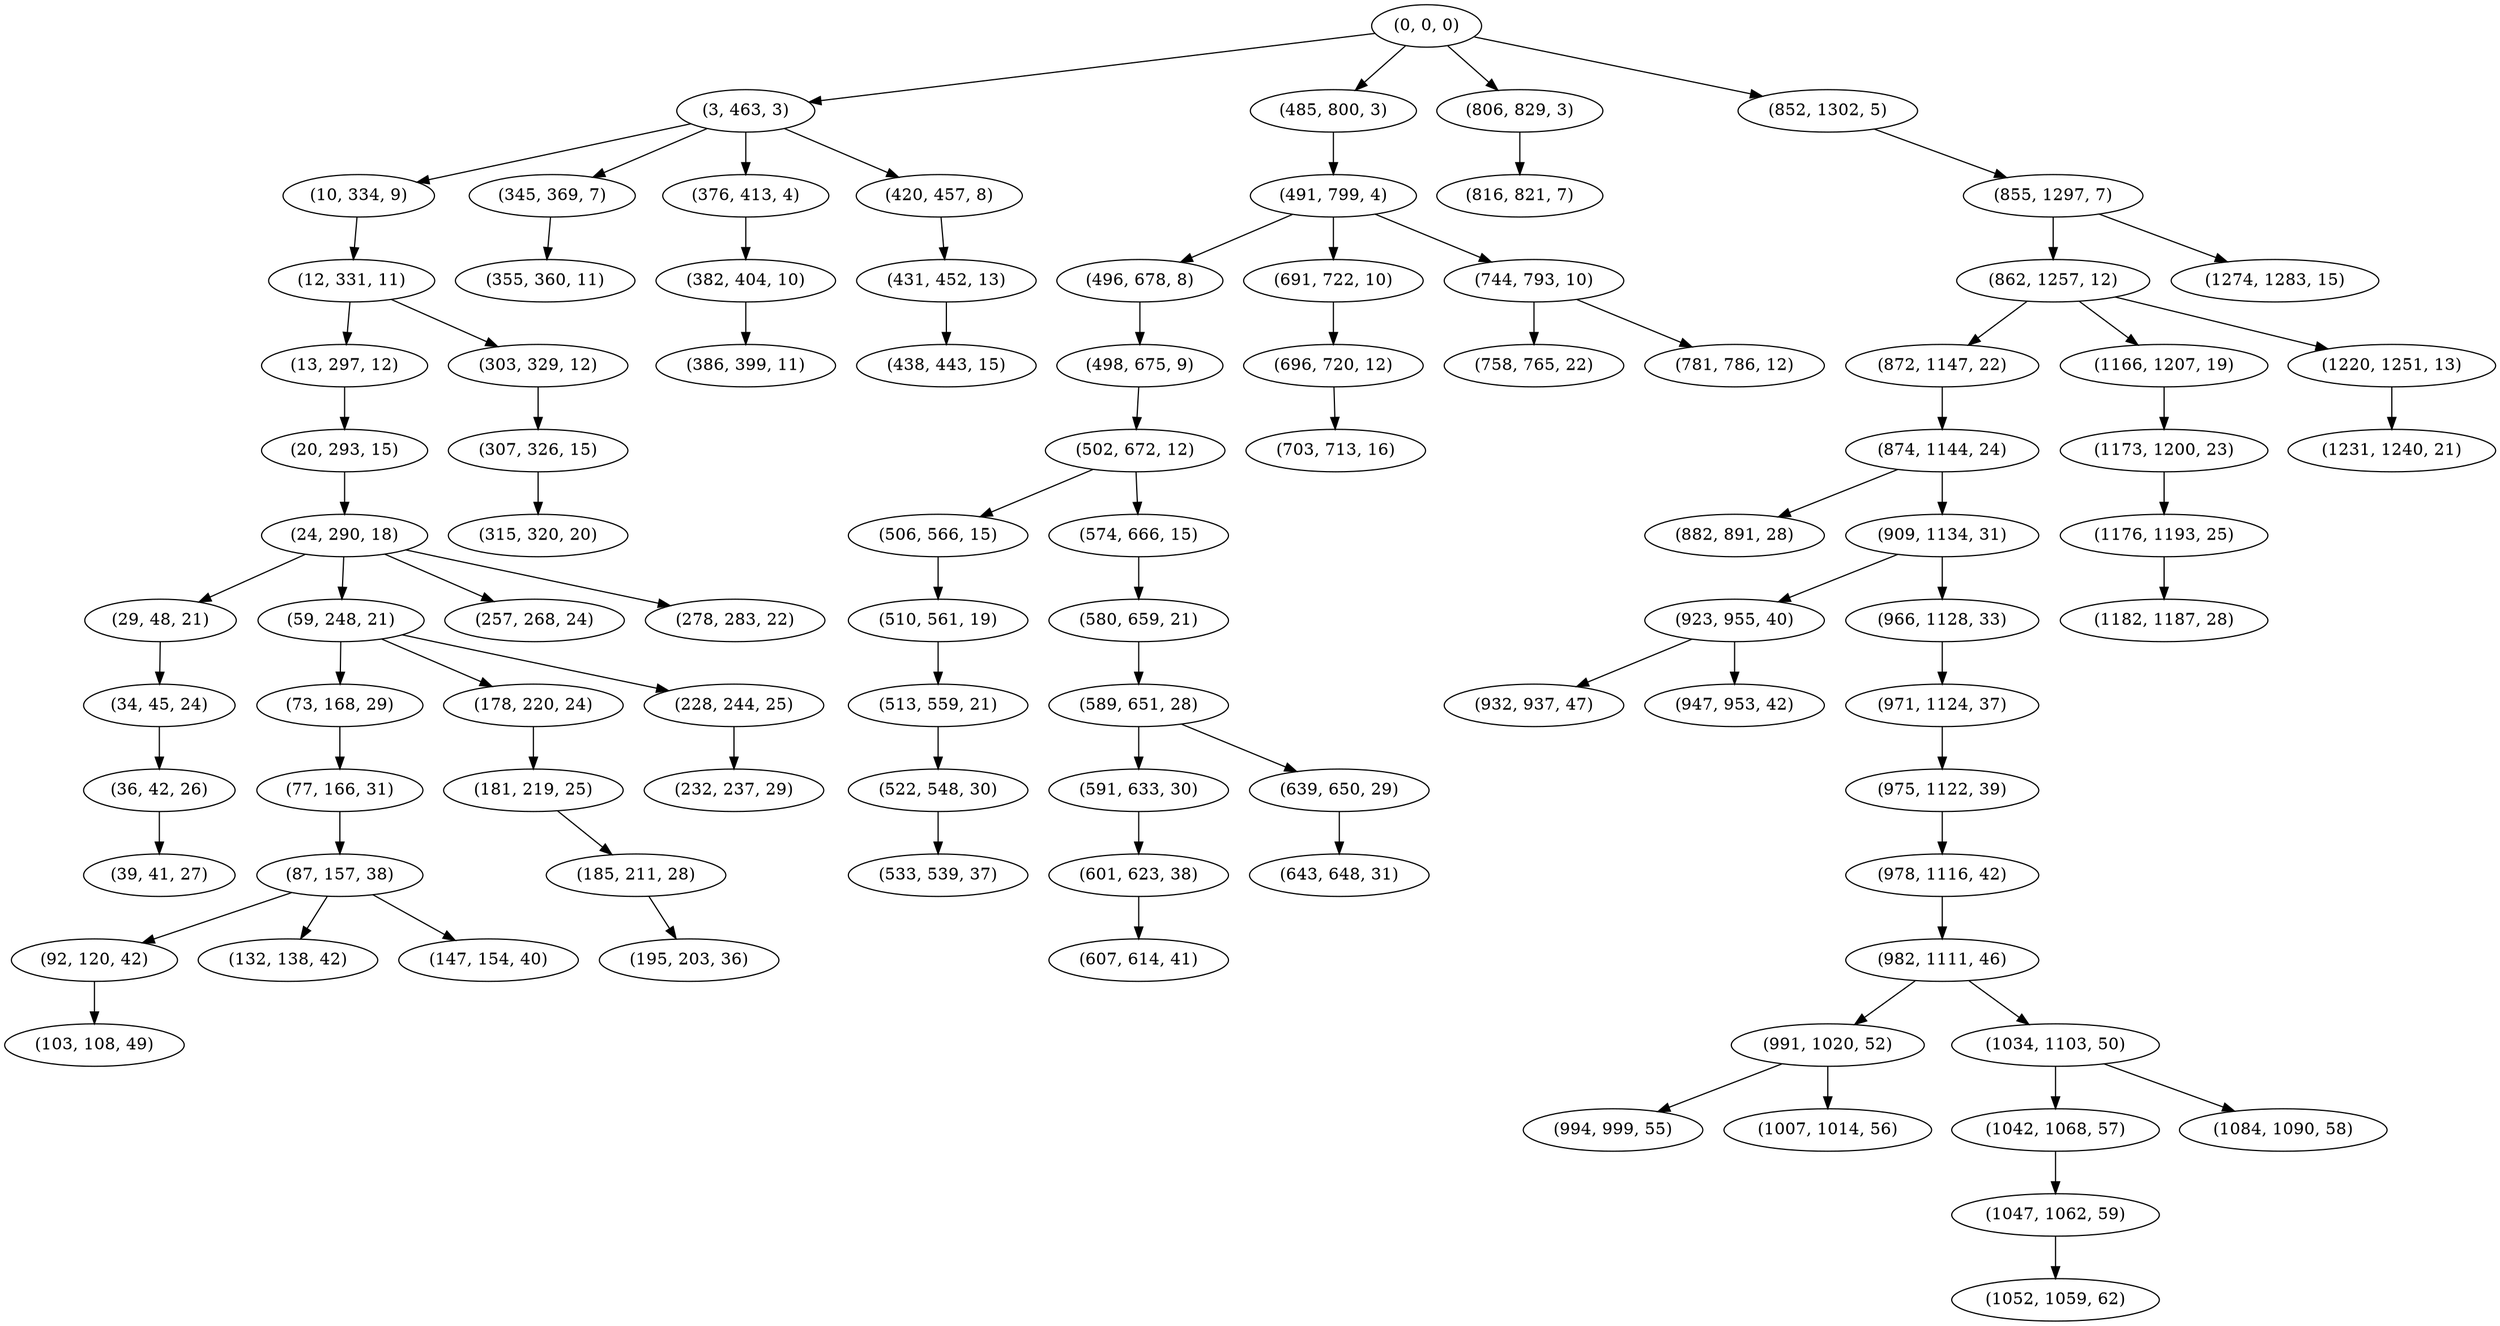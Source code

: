 digraph tree {
    "(0, 0, 0)";
    "(3, 463, 3)";
    "(10, 334, 9)";
    "(12, 331, 11)";
    "(13, 297, 12)";
    "(20, 293, 15)";
    "(24, 290, 18)";
    "(29, 48, 21)";
    "(34, 45, 24)";
    "(36, 42, 26)";
    "(39, 41, 27)";
    "(59, 248, 21)";
    "(73, 168, 29)";
    "(77, 166, 31)";
    "(87, 157, 38)";
    "(92, 120, 42)";
    "(103, 108, 49)";
    "(132, 138, 42)";
    "(147, 154, 40)";
    "(178, 220, 24)";
    "(181, 219, 25)";
    "(185, 211, 28)";
    "(195, 203, 36)";
    "(228, 244, 25)";
    "(232, 237, 29)";
    "(257, 268, 24)";
    "(278, 283, 22)";
    "(303, 329, 12)";
    "(307, 326, 15)";
    "(315, 320, 20)";
    "(345, 369, 7)";
    "(355, 360, 11)";
    "(376, 413, 4)";
    "(382, 404, 10)";
    "(386, 399, 11)";
    "(420, 457, 8)";
    "(431, 452, 13)";
    "(438, 443, 15)";
    "(485, 800, 3)";
    "(491, 799, 4)";
    "(496, 678, 8)";
    "(498, 675, 9)";
    "(502, 672, 12)";
    "(506, 566, 15)";
    "(510, 561, 19)";
    "(513, 559, 21)";
    "(522, 548, 30)";
    "(533, 539, 37)";
    "(574, 666, 15)";
    "(580, 659, 21)";
    "(589, 651, 28)";
    "(591, 633, 30)";
    "(601, 623, 38)";
    "(607, 614, 41)";
    "(639, 650, 29)";
    "(643, 648, 31)";
    "(691, 722, 10)";
    "(696, 720, 12)";
    "(703, 713, 16)";
    "(744, 793, 10)";
    "(758, 765, 22)";
    "(781, 786, 12)";
    "(806, 829, 3)";
    "(816, 821, 7)";
    "(852, 1302, 5)";
    "(855, 1297, 7)";
    "(862, 1257, 12)";
    "(872, 1147, 22)";
    "(874, 1144, 24)";
    "(882, 891, 28)";
    "(909, 1134, 31)";
    "(923, 955, 40)";
    "(932, 937, 47)";
    "(947, 953, 42)";
    "(966, 1128, 33)";
    "(971, 1124, 37)";
    "(975, 1122, 39)";
    "(978, 1116, 42)";
    "(982, 1111, 46)";
    "(991, 1020, 52)";
    "(994, 999, 55)";
    "(1007, 1014, 56)";
    "(1034, 1103, 50)";
    "(1042, 1068, 57)";
    "(1047, 1062, 59)";
    "(1052, 1059, 62)";
    "(1084, 1090, 58)";
    "(1166, 1207, 19)";
    "(1173, 1200, 23)";
    "(1176, 1193, 25)";
    "(1182, 1187, 28)";
    "(1220, 1251, 13)";
    "(1231, 1240, 21)";
    "(1274, 1283, 15)";
    "(0, 0, 0)" -> "(3, 463, 3)";
    "(0, 0, 0)" -> "(485, 800, 3)";
    "(0, 0, 0)" -> "(806, 829, 3)";
    "(0, 0, 0)" -> "(852, 1302, 5)";
    "(3, 463, 3)" -> "(10, 334, 9)";
    "(3, 463, 3)" -> "(345, 369, 7)";
    "(3, 463, 3)" -> "(376, 413, 4)";
    "(3, 463, 3)" -> "(420, 457, 8)";
    "(10, 334, 9)" -> "(12, 331, 11)";
    "(12, 331, 11)" -> "(13, 297, 12)";
    "(12, 331, 11)" -> "(303, 329, 12)";
    "(13, 297, 12)" -> "(20, 293, 15)";
    "(20, 293, 15)" -> "(24, 290, 18)";
    "(24, 290, 18)" -> "(29, 48, 21)";
    "(24, 290, 18)" -> "(59, 248, 21)";
    "(24, 290, 18)" -> "(257, 268, 24)";
    "(24, 290, 18)" -> "(278, 283, 22)";
    "(29, 48, 21)" -> "(34, 45, 24)";
    "(34, 45, 24)" -> "(36, 42, 26)";
    "(36, 42, 26)" -> "(39, 41, 27)";
    "(59, 248, 21)" -> "(73, 168, 29)";
    "(59, 248, 21)" -> "(178, 220, 24)";
    "(59, 248, 21)" -> "(228, 244, 25)";
    "(73, 168, 29)" -> "(77, 166, 31)";
    "(77, 166, 31)" -> "(87, 157, 38)";
    "(87, 157, 38)" -> "(92, 120, 42)";
    "(87, 157, 38)" -> "(132, 138, 42)";
    "(87, 157, 38)" -> "(147, 154, 40)";
    "(92, 120, 42)" -> "(103, 108, 49)";
    "(178, 220, 24)" -> "(181, 219, 25)";
    "(181, 219, 25)" -> "(185, 211, 28)";
    "(185, 211, 28)" -> "(195, 203, 36)";
    "(228, 244, 25)" -> "(232, 237, 29)";
    "(303, 329, 12)" -> "(307, 326, 15)";
    "(307, 326, 15)" -> "(315, 320, 20)";
    "(345, 369, 7)" -> "(355, 360, 11)";
    "(376, 413, 4)" -> "(382, 404, 10)";
    "(382, 404, 10)" -> "(386, 399, 11)";
    "(420, 457, 8)" -> "(431, 452, 13)";
    "(431, 452, 13)" -> "(438, 443, 15)";
    "(485, 800, 3)" -> "(491, 799, 4)";
    "(491, 799, 4)" -> "(496, 678, 8)";
    "(491, 799, 4)" -> "(691, 722, 10)";
    "(491, 799, 4)" -> "(744, 793, 10)";
    "(496, 678, 8)" -> "(498, 675, 9)";
    "(498, 675, 9)" -> "(502, 672, 12)";
    "(502, 672, 12)" -> "(506, 566, 15)";
    "(502, 672, 12)" -> "(574, 666, 15)";
    "(506, 566, 15)" -> "(510, 561, 19)";
    "(510, 561, 19)" -> "(513, 559, 21)";
    "(513, 559, 21)" -> "(522, 548, 30)";
    "(522, 548, 30)" -> "(533, 539, 37)";
    "(574, 666, 15)" -> "(580, 659, 21)";
    "(580, 659, 21)" -> "(589, 651, 28)";
    "(589, 651, 28)" -> "(591, 633, 30)";
    "(589, 651, 28)" -> "(639, 650, 29)";
    "(591, 633, 30)" -> "(601, 623, 38)";
    "(601, 623, 38)" -> "(607, 614, 41)";
    "(639, 650, 29)" -> "(643, 648, 31)";
    "(691, 722, 10)" -> "(696, 720, 12)";
    "(696, 720, 12)" -> "(703, 713, 16)";
    "(744, 793, 10)" -> "(758, 765, 22)";
    "(744, 793, 10)" -> "(781, 786, 12)";
    "(806, 829, 3)" -> "(816, 821, 7)";
    "(852, 1302, 5)" -> "(855, 1297, 7)";
    "(855, 1297, 7)" -> "(862, 1257, 12)";
    "(855, 1297, 7)" -> "(1274, 1283, 15)";
    "(862, 1257, 12)" -> "(872, 1147, 22)";
    "(862, 1257, 12)" -> "(1166, 1207, 19)";
    "(862, 1257, 12)" -> "(1220, 1251, 13)";
    "(872, 1147, 22)" -> "(874, 1144, 24)";
    "(874, 1144, 24)" -> "(882, 891, 28)";
    "(874, 1144, 24)" -> "(909, 1134, 31)";
    "(909, 1134, 31)" -> "(923, 955, 40)";
    "(909, 1134, 31)" -> "(966, 1128, 33)";
    "(923, 955, 40)" -> "(932, 937, 47)";
    "(923, 955, 40)" -> "(947, 953, 42)";
    "(966, 1128, 33)" -> "(971, 1124, 37)";
    "(971, 1124, 37)" -> "(975, 1122, 39)";
    "(975, 1122, 39)" -> "(978, 1116, 42)";
    "(978, 1116, 42)" -> "(982, 1111, 46)";
    "(982, 1111, 46)" -> "(991, 1020, 52)";
    "(982, 1111, 46)" -> "(1034, 1103, 50)";
    "(991, 1020, 52)" -> "(994, 999, 55)";
    "(991, 1020, 52)" -> "(1007, 1014, 56)";
    "(1034, 1103, 50)" -> "(1042, 1068, 57)";
    "(1034, 1103, 50)" -> "(1084, 1090, 58)";
    "(1042, 1068, 57)" -> "(1047, 1062, 59)";
    "(1047, 1062, 59)" -> "(1052, 1059, 62)";
    "(1166, 1207, 19)" -> "(1173, 1200, 23)";
    "(1173, 1200, 23)" -> "(1176, 1193, 25)";
    "(1176, 1193, 25)" -> "(1182, 1187, 28)";
    "(1220, 1251, 13)" -> "(1231, 1240, 21)";
}
